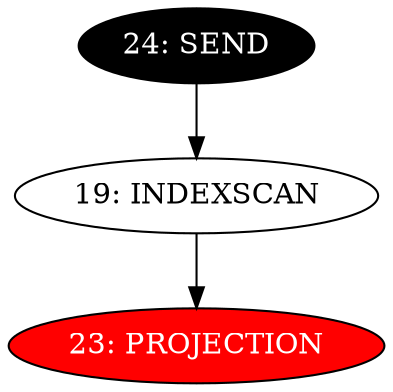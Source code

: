digraph name {
19 [label="19: INDEXSCAN" ];
19 -> 23;
23 [label="23: PROJECTION" fontcolor="white" style="filled" fillcolor="red"];
24 [label="24: SEND" fontcolor="white" style="filled" fillcolor="black"];
24 -> 19;

}

